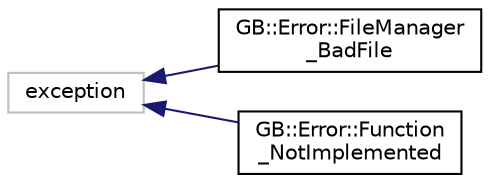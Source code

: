 digraph "Graphical Class Hierarchy"
{
  edge [fontname="Helvetica",fontsize="10",labelfontname="Helvetica",labelfontsize="10"];
  node [fontname="Helvetica",fontsize="10",shape=record];
  rankdir="LR";
  Node14 [label="exception",height=0.2,width=0.4,color="grey75", fillcolor="white", style="filled"];
  Node14 -> Node0 [dir="back",color="midnightblue",fontsize="10",style="solid",fontname="Helvetica"];
  Node0 [label="GB::Error::FileManager\l_BadFile",height=0.2,width=0.4,color="black", fillcolor="white", style="filled",URL="$class_g_b_1_1_error_1_1_file_manager___bad_file.html",tooltip="Exception thrown when a FileReader fails to open a file. "];
  Node14 -> Node16 [dir="back",color="midnightblue",fontsize="10",style="solid",fontname="Helvetica"];
  Node16 [label="GB::Error::Function\l_NotImplemented",height=0.2,width=0.4,color="black", fillcolor="white", style="filled",URL="$class_g_b_1_1_error_1_1_function___not_implemented.html",tooltip="Exception thrown when a function is intentionally \"Not Implemented\". If a function is calling this ex..."];
}
